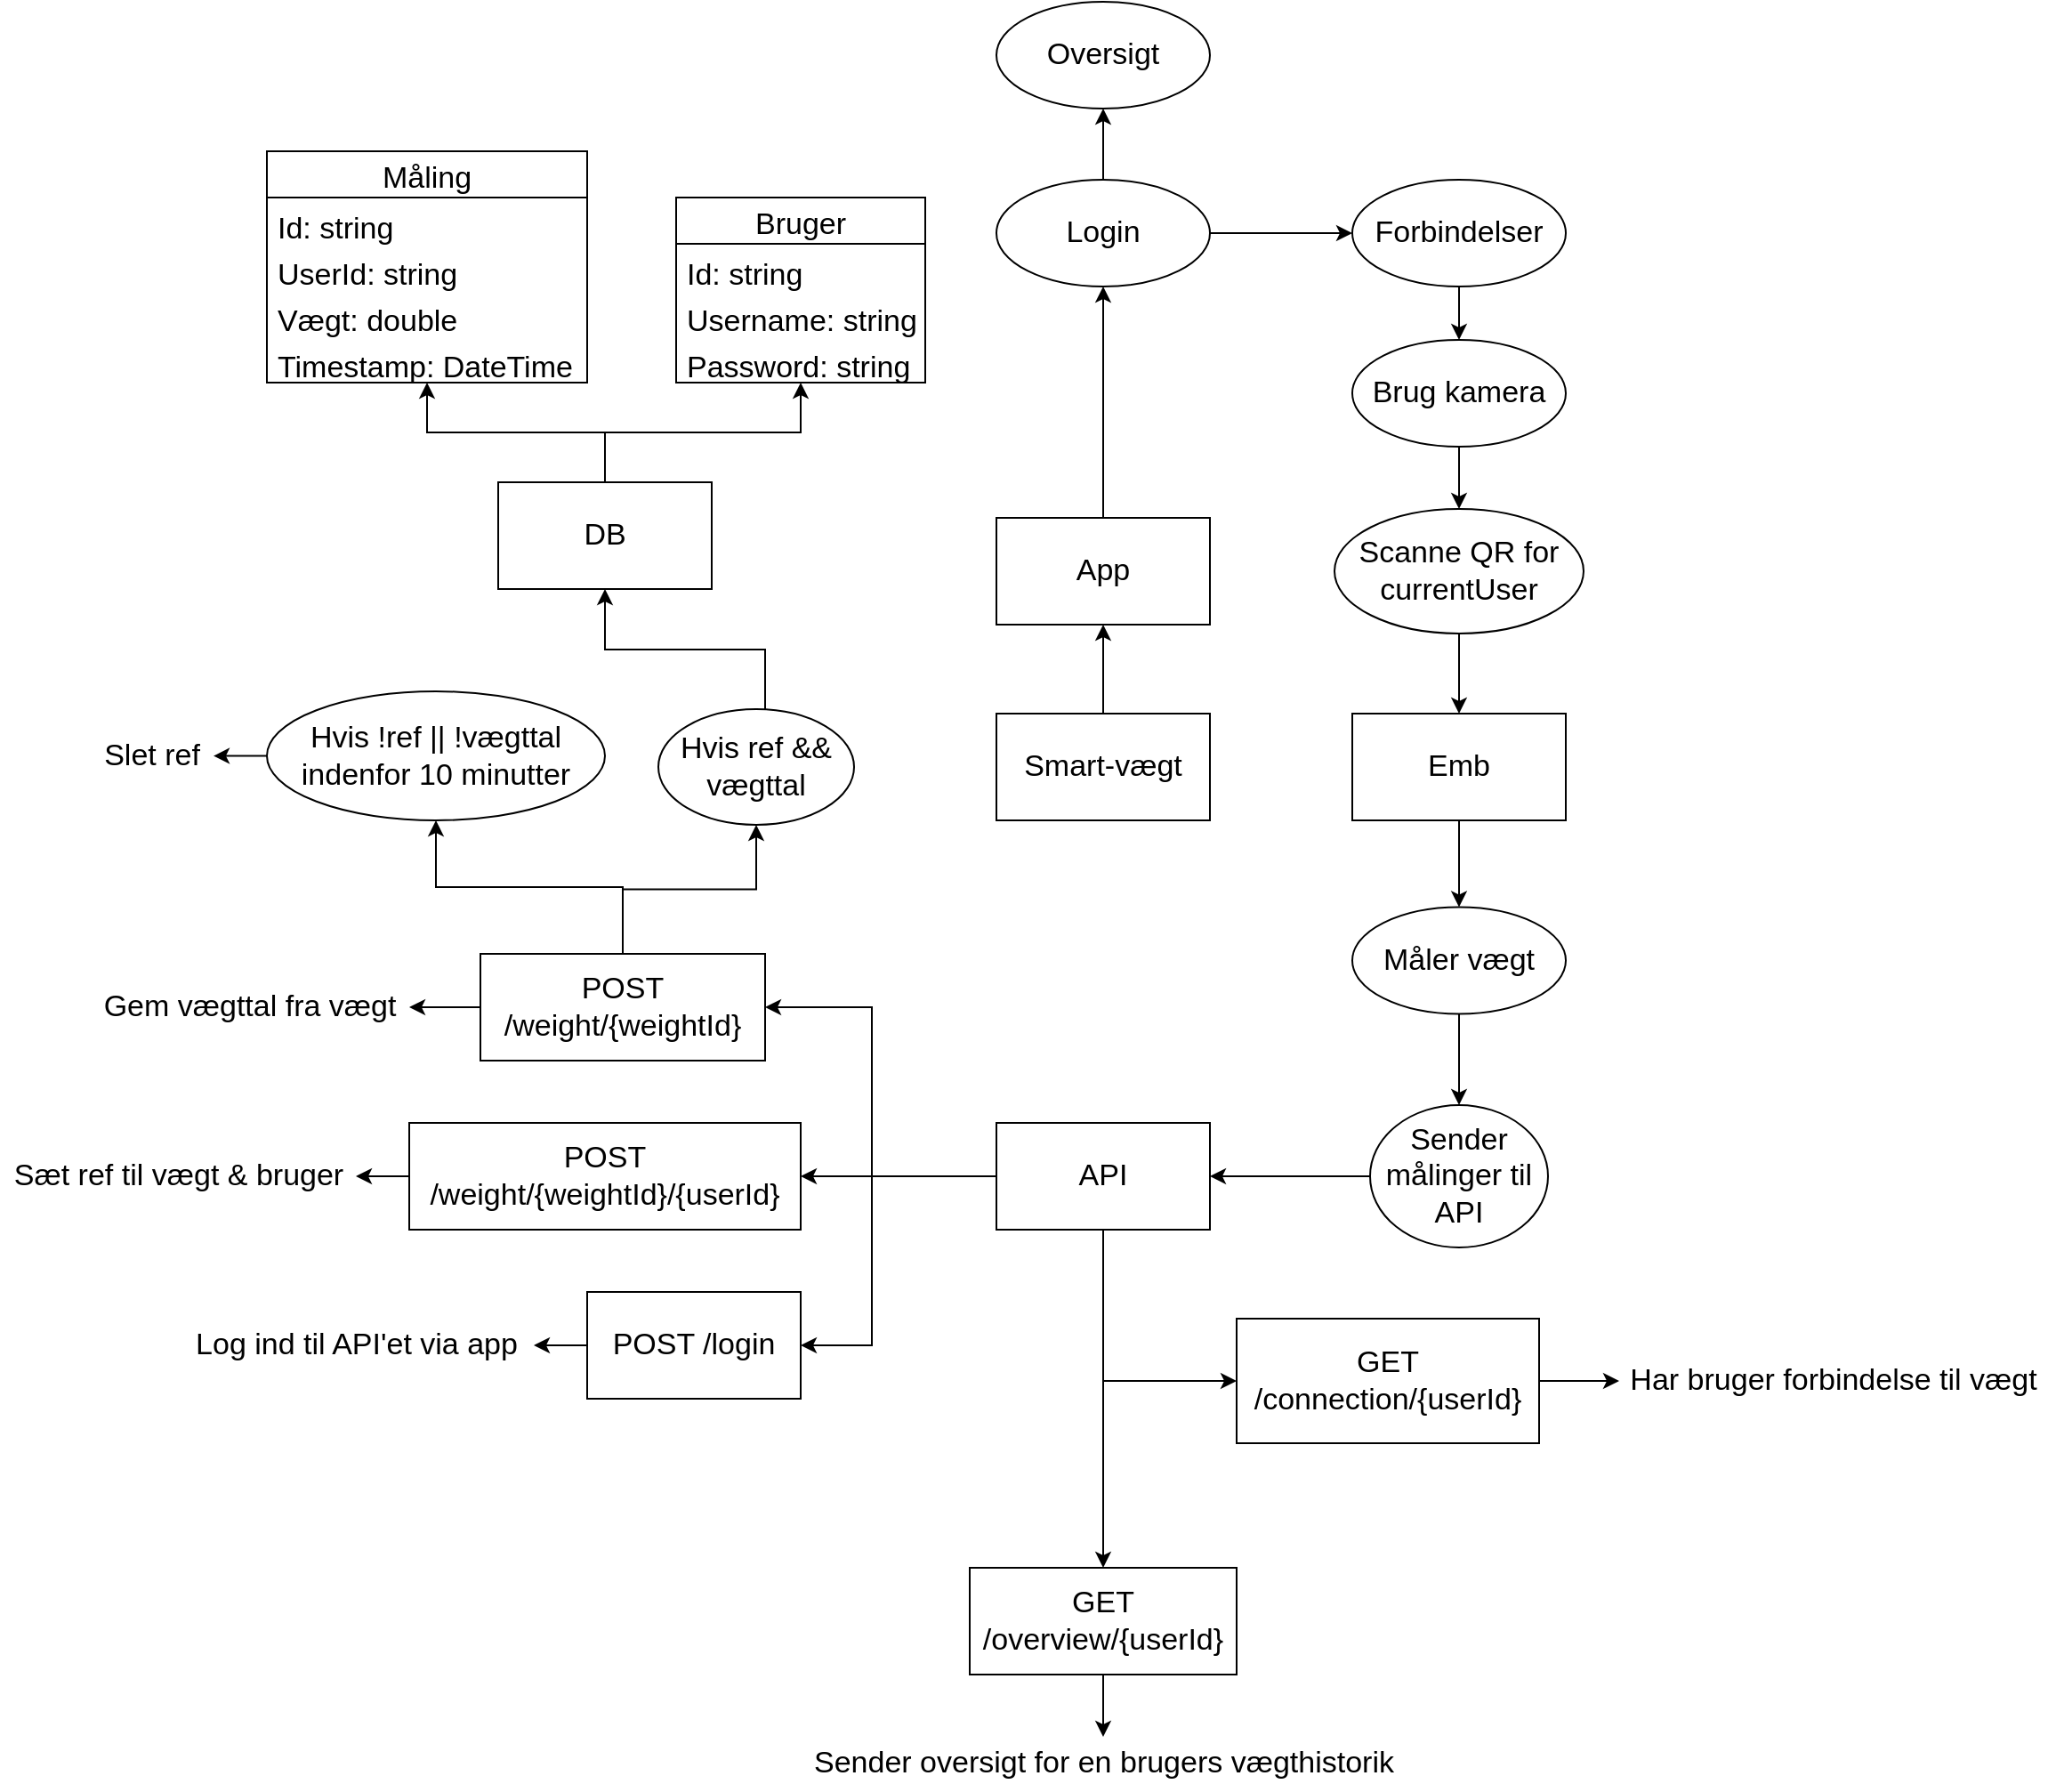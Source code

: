 <mxfile version="16.5.1" type="device"><diagram id="jn0e8pRpPm4X9dXT0YRg" name="Page-1"><mxGraphModel dx="2500" dy="2187" grid="1" gridSize="10" guides="1" tooltips="1" connect="1" arrows="1" fold="1" page="1" pageScale="1" pageWidth="827" pageHeight="1169" math="0" shadow="0"><root><mxCell id="0"/><mxCell id="1" parent="0"/><mxCell id="I-FGvVy41IMXdSDn-zfJ-6" value="" style="edgeStyle=orthogonalEdgeStyle;rounded=0;orthogonalLoop=1;jettySize=auto;html=1;fontSize=17;" parent="1" source="I-FGvVy41IMXdSDn-zfJ-1" target="I-FGvVy41IMXdSDn-zfJ-2" edge="1"><mxGeometry relative="1" as="geometry"/></mxCell><mxCell id="I-FGvVy41IMXdSDn-zfJ-1" value="&lt;font style=&quot;font-size: 17px&quot;&gt;Smart-vægt&lt;/font&gt;" style="whiteSpace=wrap;html=1;" parent="1" vertex="1"><mxGeometry x="290" y="270" width="120" height="60" as="geometry"/></mxCell><mxCell id="I-FGvVy41IMXdSDn-zfJ-29" value="" style="edgeStyle=orthogonalEdgeStyle;rounded=0;orthogonalLoop=1;jettySize=auto;html=1;fontSize=17;" parent="1" source="I-FGvVy41IMXdSDn-zfJ-2" target="I-FGvVy41IMXdSDn-zfJ-19" edge="1"><mxGeometry relative="1" as="geometry"/></mxCell><mxCell id="I-FGvVy41IMXdSDn-zfJ-2" value="App" style="whiteSpace=wrap;html=1;fontSize=17;" parent="1" vertex="1"><mxGeometry x="290" y="160" width="120" height="60" as="geometry"/></mxCell><mxCell id="I-FGvVy41IMXdSDn-zfJ-50" value="" style="edgeStyle=orthogonalEdgeStyle;rounded=0;orthogonalLoop=1;jettySize=auto;html=1;fontSize=17;entryX=1;entryY=0.5;entryDx=0;entryDy=0;" parent="1" source="I-FGvVy41IMXdSDn-zfJ-3" target="I-FGvVy41IMXdSDn-zfJ-42" edge="1"><mxGeometry relative="1" as="geometry"/></mxCell><mxCell id="I-FGvVy41IMXdSDn-zfJ-55" style="edgeStyle=orthogonalEdgeStyle;rounded=0;orthogonalLoop=1;jettySize=auto;html=1;entryX=1;entryY=0.5;entryDx=0;entryDy=0;fontSize=17;" parent="1" source="I-FGvVy41IMXdSDn-zfJ-3" target="I-FGvVy41IMXdSDn-zfJ-41" edge="1"><mxGeometry relative="1" as="geometry"><Array as="points"><mxPoint x="220" y="530"/><mxPoint x="220" y="625"/></Array></mxGeometry></mxCell><mxCell id="I-FGvVy41IMXdSDn-zfJ-56" value="" style="edgeStyle=orthogonalEdgeStyle;rounded=0;orthogonalLoop=1;jettySize=auto;html=1;fontSize=17;entryX=1;entryY=0.5;entryDx=0;entryDy=0;exitX=0;exitY=0.5;exitDx=0;exitDy=0;" parent="1" source="I-FGvVy41IMXdSDn-zfJ-3" target="I-FGvVy41IMXdSDn-zfJ-43" edge="1"><mxGeometry relative="1" as="geometry"><Array as="points"><mxPoint x="220" y="530"/><mxPoint x="220" y="435"/></Array></mxGeometry></mxCell><mxCell id="I-FGvVy41IMXdSDn-zfJ-75" value="" style="edgeStyle=orthogonalEdgeStyle;rounded=0;orthogonalLoop=1;jettySize=auto;html=1;fontSize=17;" parent="1" source="I-FGvVy41IMXdSDn-zfJ-3" target="I-FGvVy41IMXdSDn-zfJ-73" edge="1"><mxGeometry relative="1" as="geometry"/></mxCell><mxCell id="MCs925d2AGK33x2WlNNR-5" style="edgeStyle=orthogonalEdgeStyle;rounded=0;orthogonalLoop=1;jettySize=auto;html=1;entryX=0;entryY=0.5;entryDx=0;entryDy=0;" parent="1" source="I-FGvVy41IMXdSDn-zfJ-3" target="MCs925d2AGK33x2WlNNR-2" edge="1"><mxGeometry relative="1" as="geometry"><Array as="points"><mxPoint x="350" y="645"/></Array></mxGeometry></mxCell><mxCell id="I-FGvVy41IMXdSDn-zfJ-3" value="API" style="whiteSpace=wrap;html=1;fontSize=17;" parent="1" vertex="1"><mxGeometry x="290" y="500" width="120" height="60" as="geometry"/></mxCell><mxCell id="I-FGvVy41IMXdSDn-zfJ-86" style="edgeStyle=orthogonalEdgeStyle;rounded=0;orthogonalLoop=1;jettySize=auto;html=1;fontSize=17;" parent="1" source="I-FGvVy41IMXdSDn-zfJ-4" target="I-FGvVy41IMXdSDn-zfJ-81" edge="1"><mxGeometry relative="1" as="geometry"/></mxCell><mxCell id="I-FGvVy41IMXdSDn-zfJ-87" style="edgeStyle=orthogonalEdgeStyle;rounded=0;orthogonalLoop=1;jettySize=auto;html=1;fontSize=17;" parent="1" source="I-FGvVy41IMXdSDn-zfJ-4" target="I-FGvVy41IMXdSDn-zfJ-77" edge="1"><mxGeometry relative="1" as="geometry"/></mxCell><mxCell id="I-FGvVy41IMXdSDn-zfJ-4" value="DB" style="whiteSpace=wrap;html=1;fontSize=17;" parent="1" vertex="1"><mxGeometry x="10" y="140" width="120" height="60" as="geometry"/></mxCell><mxCell id="I-FGvVy41IMXdSDn-zfJ-38" value="" style="edgeStyle=orthogonalEdgeStyle;rounded=0;orthogonalLoop=1;jettySize=auto;html=1;fontSize=17;" parent="1" source="I-FGvVy41IMXdSDn-zfJ-5" target="I-FGvVy41IMXdSDn-zfJ-17" edge="1"><mxGeometry relative="1" as="geometry"/></mxCell><mxCell id="I-FGvVy41IMXdSDn-zfJ-5" value="Emb" style="whiteSpace=wrap;html=1;fontSize=17;" parent="1" vertex="1"><mxGeometry x="490" y="270" width="120" height="60" as="geometry"/></mxCell><mxCell id="I-FGvVy41IMXdSDn-zfJ-22" value="" style="edgeStyle=orthogonalEdgeStyle;rounded=0;orthogonalLoop=1;jettySize=auto;html=1;fontSize=17;" parent="1" source="I-FGvVy41IMXdSDn-zfJ-16" target="I-FGvVy41IMXdSDn-zfJ-5" edge="1"><mxGeometry relative="1" as="geometry"/></mxCell><mxCell id="I-FGvVy41IMXdSDn-zfJ-16" value="Scanne QR for currentUser" style="ellipse;whiteSpace=wrap;html=1;fontSize=17;" parent="1" vertex="1"><mxGeometry x="480" y="155" width="140" height="70" as="geometry"/></mxCell><mxCell id="I-FGvVy41IMXdSDn-zfJ-39" value="" style="edgeStyle=orthogonalEdgeStyle;rounded=0;orthogonalLoop=1;jettySize=auto;html=1;fontSize=17;" parent="1" source="I-FGvVy41IMXdSDn-zfJ-17" target="I-FGvVy41IMXdSDn-zfJ-18" edge="1"><mxGeometry relative="1" as="geometry"/></mxCell><mxCell id="I-FGvVy41IMXdSDn-zfJ-17" value="Måler vægt" style="ellipse;whiteSpace=wrap;html=1;fontSize=17;" parent="1" vertex="1"><mxGeometry x="490" y="378.75" width="120" height="60" as="geometry"/></mxCell><mxCell id="I-FGvVy41IMXdSDn-zfJ-40" value="" style="edgeStyle=orthogonalEdgeStyle;rounded=0;orthogonalLoop=1;jettySize=auto;html=1;fontSize=17;" parent="1" source="I-FGvVy41IMXdSDn-zfJ-18" target="I-FGvVy41IMXdSDn-zfJ-3" edge="1"><mxGeometry relative="1" as="geometry"/></mxCell><mxCell id="I-FGvVy41IMXdSDn-zfJ-18" value="Sender målinger til API" style="ellipse;whiteSpace=wrap;html=1;fontSize=17;" parent="1" vertex="1"><mxGeometry x="500" y="490" width="100" height="80" as="geometry"/></mxCell><mxCell id="I-FGvVy41IMXdSDn-zfJ-30" value="" style="edgeStyle=orthogonalEdgeStyle;rounded=0;orthogonalLoop=1;jettySize=auto;html=1;fontSize=17;" parent="1" source="I-FGvVy41IMXdSDn-zfJ-19" target="I-FGvVy41IMXdSDn-zfJ-20" edge="1"><mxGeometry relative="1" as="geometry"/></mxCell><mxCell id="I-FGvVy41IMXdSDn-zfJ-88" style="edgeStyle=orthogonalEdgeStyle;rounded=0;orthogonalLoop=1;jettySize=auto;html=1;entryX=0;entryY=0.5;entryDx=0;entryDy=0;fontSize=17;" parent="1" source="I-FGvVy41IMXdSDn-zfJ-19" target="I-FGvVy41IMXdSDn-zfJ-26" edge="1"><mxGeometry relative="1" as="geometry"/></mxCell><mxCell id="I-FGvVy41IMXdSDn-zfJ-19" value="Login" style="ellipse;whiteSpace=wrap;html=1;fontSize=17;" parent="1" vertex="1"><mxGeometry x="290" y="-30" width="120" height="60" as="geometry"/></mxCell><mxCell id="I-FGvVy41IMXdSDn-zfJ-20" value="Oversigt" style="ellipse;whiteSpace=wrap;html=1;fontSize=17;" parent="1" vertex="1"><mxGeometry x="290" y="-130" width="120" height="60" as="geometry"/></mxCell><mxCell id="I-FGvVy41IMXdSDn-zfJ-32" value="" style="edgeStyle=orthogonalEdgeStyle;rounded=0;orthogonalLoop=1;jettySize=auto;html=1;fontSize=17;" parent="1" source="I-FGvVy41IMXdSDn-zfJ-26" target="I-FGvVy41IMXdSDn-zfJ-28" edge="1"><mxGeometry relative="1" as="geometry"/></mxCell><mxCell id="I-FGvVy41IMXdSDn-zfJ-26" value="Forbindelser" style="ellipse;whiteSpace=wrap;html=1;fontSize=17;" parent="1" vertex="1"><mxGeometry x="490" y="-30" width="120" height="60" as="geometry"/></mxCell><mxCell id="I-FGvVy41IMXdSDn-zfJ-33" value="" style="edgeStyle=orthogonalEdgeStyle;rounded=0;orthogonalLoop=1;jettySize=auto;html=1;fontSize=17;" parent="1" source="I-FGvVy41IMXdSDn-zfJ-28" target="I-FGvVy41IMXdSDn-zfJ-16" edge="1"><mxGeometry relative="1" as="geometry"/></mxCell><mxCell id="I-FGvVy41IMXdSDn-zfJ-28" value="Brug kamera" style="ellipse;whiteSpace=wrap;html=1;fontSize=17;" parent="1" vertex="1"><mxGeometry x="490" y="60" width="120" height="60" as="geometry"/></mxCell><mxCell id="I-FGvVy41IMXdSDn-zfJ-67" value="" style="edgeStyle=orthogonalEdgeStyle;rounded=0;orthogonalLoop=1;jettySize=auto;html=1;fontSize=17;" parent="1" source="I-FGvVy41IMXdSDn-zfJ-41" target="I-FGvVy41IMXdSDn-zfJ-45" edge="1"><mxGeometry relative="1" as="geometry"/></mxCell><mxCell id="I-FGvVy41IMXdSDn-zfJ-41" value="POST /login" style="whiteSpace=wrap;html=1;fontSize=17;" parent="1" vertex="1"><mxGeometry x="60" y="595" width="120" height="60" as="geometry"/></mxCell><mxCell id="I-FGvVy41IMXdSDn-zfJ-66" value="" style="edgeStyle=orthogonalEdgeStyle;rounded=0;orthogonalLoop=1;jettySize=auto;html=1;fontSize=17;" parent="1" source="I-FGvVy41IMXdSDn-zfJ-42" target="I-FGvVy41IMXdSDn-zfJ-46" edge="1"><mxGeometry relative="1" as="geometry"/></mxCell><mxCell id="I-FGvVy41IMXdSDn-zfJ-42" value="POST /weight/{weightId}/{userId}" style="whiteSpace=wrap;html=1;fontSize=17;" parent="1" vertex="1"><mxGeometry x="-40" y="500" width="220" height="60" as="geometry"/></mxCell><mxCell id="I-FGvVy41IMXdSDn-zfJ-57" value="" style="edgeStyle=orthogonalEdgeStyle;rounded=0;orthogonalLoop=1;jettySize=auto;html=1;fontSize=17;" parent="1" source="I-FGvVy41IMXdSDn-zfJ-43" target="I-FGvVy41IMXdSDn-zfJ-48" edge="1"><mxGeometry relative="1" as="geometry"/></mxCell><mxCell id="I-FGvVy41IMXdSDn-zfJ-61" style="edgeStyle=orthogonalEdgeStyle;rounded=0;orthogonalLoop=1;jettySize=auto;html=1;entryX=0.5;entryY=1;entryDx=0;entryDy=0;fontSize=17;" parent="1" source="I-FGvVy41IMXdSDn-zfJ-43" target="I-FGvVy41IMXdSDn-zfJ-49" edge="1"><mxGeometry relative="1" as="geometry"/></mxCell><mxCell id="I-FGvVy41IMXdSDn-zfJ-65" value="" style="edgeStyle=orthogonalEdgeStyle;rounded=0;orthogonalLoop=1;jettySize=auto;html=1;fontSize=17;" parent="1" source="I-FGvVy41IMXdSDn-zfJ-43" target="I-FGvVy41IMXdSDn-zfJ-47" edge="1"><mxGeometry relative="1" as="geometry"/></mxCell><mxCell id="I-FGvVy41IMXdSDn-zfJ-43" value="POST /weight/{weightId}" style="whiteSpace=wrap;html=1;fontSize=17;" parent="1" vertex="1"><mxGeometry y="405" width="160" height="60" as="geometry"/></mxCell><mxCell id="I-FGvVy41IMXdSDn-zfJ-45" value="Log ind til API'et via app" style="text;html=1;align=center;verticalAlign=middle;resizable=0;points=[];autosize=1;strokeColor=none;fillColor=none;fontSize=17;" parent="1" vertex="1"><mxGeometry x="-170" y="610" width="200" height="30" as="geometry"/></mxCell><mxCell id="I-FGvVy41IMXdSDn-zfJ-46" value="Sæt ref til vægt &amp;amp; bruger" style="text;html=1;align=center;verticalAlign=middle;resizable=0;points=[];autosize=1;strokeColor=none;fillColor=none;fontSize=17;" parent="1" vertex="1"><mxGeometry x="-270" y="515" width="200" height="30" as="geometry"/></mxCell><mxCell id="I-FGvVy41IMXdSDn-zfJ-47" value="Gem vægttal fra vægt" style="text;html=1;align=center;verticalAlign=middle;resizable=0;points=[];autosize=1;strokeColor=none;fillColor=none;fontSize=17;" parent="1" vertex="1"><mxGeometry x="-220" y="420" width="180" height="30" as="geometry"/></mxCell><mxCell id="I-FGvVy41IMXdSDn-zfJ-54" value="" style="edgeStyle=orthogonalEdgeStyle;rounded=0;orthogonalLoop=1;jettySize=auto;html=1;fontSize=17;" parent="1" source="I-FGvVy41IMXdSDn-zfJ-48" target="I-FGvVy41IMXdSDn-zfJ-4" edge="1"><mxGeometry relative="1" as="geometry"><Array as="points"><mxPoint x="160" y="234"/><mxPoint x="70" y="234"/></Array></mxGeometry></mxCell><mxCell id="I-FGvVy41IMXdSDn-zfJ-48" value="Hvis ref &amp;amp;&amp;amp; vægttal" style="ellipse;whiteSpace=wrap;html=1;fontSize=17;" parent="1" vertex="1"><mxGeometry x="100" y="267.5" width="110" height="65" as="geometry"/></mxCell><mxCell id="I-FGvVy41IMXdSDn-zfJ-64" value="" style="edgeStyle=orthogonalEdgeStyle;rounded=0;orthogonalLoop=1;jettySize=auto;html=1;fontSize=17;" parent="1" source="I-FGvVy41IMXdSDn-zfJ-49" target="I-FGvVy41IMXdSDn-zfJ-63" edge="1"><mxGeometry relative="1" as="geometry"/></mxCell><mxCell id="I-FGvVy41IMXdSDn-zfJ-49" value="Hvis !ref || !vægttal indenfor 10 minutter" style="ellipse;whiteSpace=wrap;html=1;fontSize=17;" parent="1" vertex="1"><mxGeometry x="-120" y="257.5" width="190" height="72.5" as="geometry"/></mxCell><mxCell id="I-FGvVy41IMXdSDn-zfJ-63" value="Slet ref" style="text;html=1;align=center;verticalAlign=middle;resizable=0;points=[];autosize=1;strokeColor=none;fillColor=none;fontSize=17;" parent="1" vertex="1"><mxGeometry x="-220" y="278.75" width="70" height="30" as="geometry"/></mxCell><mxCell id="I-FGvVy41IMXdSDn-zfJ-76" value="" style="edgeStyle=orthogonalEdgeStyle;rounded=0;orthogonalLoop=1;jettySize=auto;html=1;fontSize=17;" parent="1" source="I-FGvVy41IMXdSDn-zfJ-73" target="I-FGvVy41IMXdSDn-zfJ-74" edge="1"><mxGeometry relative="1" as="geometry"/></mxCell><mxCell id="I-FGvVy41IMXdSDn-zfJ-73" value="GET /overview/{userId}" style="whiteSpace=wrap;html=1;fontSize=17;" parent="1" vertex="1"><mxGeometry x="275" y="750" width="150" height="60" as="geometry"/></mxCell><mxCell id="I-FGvVy41IMXdSDn-zfJ-74" value="Sender oversigt for en brugers vægthistorik" style="text;html=1;align=center;verticalAlign=middle;resizable=0;points=[];autosize=1;strokeColor=none;fillColor=none;fontSize=17;" parent="1" vertex="1"><mxGeometry x="180" y="845" width="340" height="30" as="geometry"/></mxCell><mxCell id="I-FGvVy41IMXdSDn-zfJ-77" value="Bruger" style="swimlane;fontStyle=0;childLayout=stackLayout;horizontal=1;startSize=26;fillColor=none;horizontalStack=0;resizeParent=1;resizeParentMax=0;resizeLast=0;collapsible=1;marginBottom=0;fontSize=17;" parent="1" vertex="1"><mxGeometry x="110" y="-20" width="140" height="104" as="geometry"/></mxCell><mxCell id="I-FGvVy41IMXdSDn-zfJ-78" value="Id: string" style="text;strokeColor=none;fillColor=none;align=left;verticalAlign=top;spacingLeft=4;spacingRight=4;overflow=hidden;rotatable=0;points=[[0,0.5],[1,0.5]];portConstraint=eastwest;fontSize=17;" parent="I-FGvVy41IMXdSDn-zfJ-77" vertex="1"><mxGeometry y="26" width="140" height="26" as="geometry"/></mxCell><mxCell id="I-FGvVy41IMXdSDn-zfJ-79" value="Username: string" style="text;strokeColor=none;fillColor=none;align=left;verticalAlign=top;spacingLeft=4;spacingRight=4;overflow=hidden;rotatable=0;points=[[0,0.5],[1,0.5]];portConstraint=eastwest;fontSize=17;" parent="I-FGvVy41IMXdSDn-zfJ-77" vertex="1"><mxGeometry y="52" width="140" height="26" as="geometry"/></mxCell><mxCell id="I-FGvVy41IMXdSDn-zfJ-80" value="Password: string" style="text;strokeColor=none;fillColor=none;align=left;verticalAlign=top;spacingLeft=4;spacingRight=4;overflow=hidden;rotatable=0;points=[[0,0.5],[1,0.5]];portConstraint=eastwest;fontSize=17;" parent="I-FGvVy41IMXdSDn-zfJ-77" vertex="1"><mxGeometry y="78" width="140" height="26" as="geometry"/></mxCell><mxCell id="I-FGvVy41IMXdSDn-zfJ-81" value="Måling" style="swimlane;fontStyle=0;childLayout=stackLayout;horizontal=1;startSize=26;fillColor=none;horizontalStack=0;resizeParent=1;resizeParentMax=0;resizeLast=0;collapsible=1;marginBottom=0;fontSize=17;" parent="1" vertex="1"><mxGeometry x="-120" y="-46" width="180" height="130" as="geometry"/></mxCell><mxCell id="I-FGvVy41IMXdSDn-zfJ-82" value="Id: string" style="text;strokeColor=none;fillColor=none;align=left;verticalAlign=top;spacingLeft=4;spacingRight=4;overflow=hidden;rotatable=0;points=[[0,0.5],[1,0.5]];portConstraint=eastwest;fontSize=17;" parent="I-FGvVy41IMXdSDn-zfJ-81" vertex="1"><mxGeometry y="26" width="180" height="26" as="geometry"/></mxCell><mxCell id="I-FGvVy41IMXdSDn-zfJ-83" value="UserId: string" style="text;strokeColor=none;fillColor=none;align=left;verticalAlign=top;spacingLeft=4;spacingRight=4;overflow=hidden;rotatable=0;points=[[0,0.5],[1,0.5]];portConstraint=eastwest;fontSize=17;" parent="I-FGvVy41IMXdSDn-zfJ-81" vertex="1"><mxGeometry y="52" width="180" height="26" as="geometry"/></mxCell><mxCell id="I-FGvVy41IMXdSDn-zfJ-85" value="Vægt: double" style="text;strokeColor=none;fillColor=none;align=left;verticalAlign=top;spacingLeft=4;spacingRight=4;overflow=hidden;rotatable=0;points=[[0,0.5],[1,0.5]];portConstraint=eastwest;fontSize=17;" parent="I-FGvVy41IMXdSDn-zfJ-81" vertex="1"><mxGeometry y="78" width="180" height="26" as="geometry"/></mxCell><mxCell id="I-FGvVy41IMXdSDn-zfJ-84" value="Timestamp: DateTime" style="text;strokeColor=none;fillColor=none;align=left;verticalAlign=top;spacingLeft=4;spacingRight=4;overflow=hidden;rotatable=0;points=[[0,0.5],[1,0.5]];portConstraint=eastwest;fontSize=17;" parent="I-FGvVy41IMXdSDn-zfJ-81" vertex="1"><mxGeometry y="104" width="180" height="26" as="geometry"/></mxCell><mxCell id="MCs925d2AGK33x2WlNNR-6" value="" style="edgeStyle=orthogonalEdgeStyle;rounded=0;orthogonalLoop=1;jettySize=auto;html=1;" parent="1" source="MCs925d2AGK33x2WlNNR-2" target="MCs925d2AGK33x2WlNNR-4" edge="1"><mxGeometry relative="1" as="geometry"/></mxCell><mxCell id="MCs925d2AGK33x2WlNNR-2" value="GET /connection/{userId}" style="whiteSpace=wrap;html=1;fontSize=17;" parent="1" vertex="1"><mxGeometry x="425" y="610" width="170" height="70" as="geometry"/></mxCell><mxCell id="MCs925d2AGK33x2WlNNR-4" value="Har bruger forbindelse til vægt" style="text;html=1;align=center;verticalAlign=middle;resizable=0;points=[];autosize=1;strokeColor=none;fillColor=none;fontSize=17;" parent="1" vertex="1"><mxGeometry x="640" y="630" width="240" height="30" as="geometry"/></mxCell></root></mxGraphModel></diagram></mxfile>